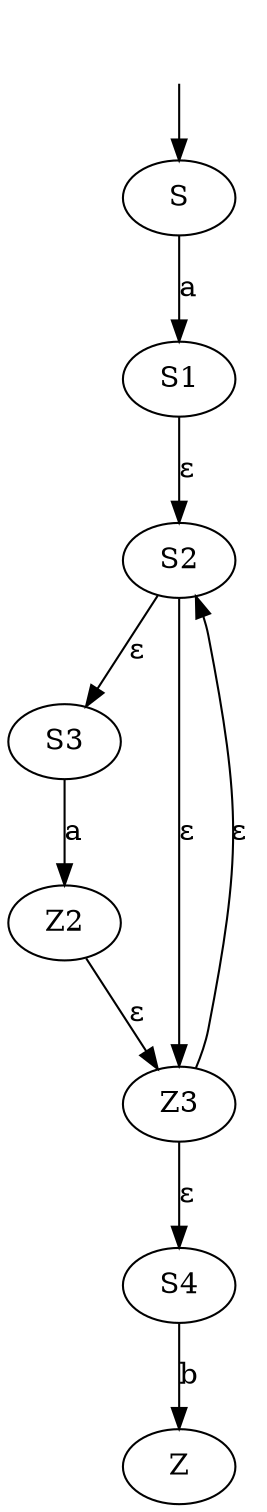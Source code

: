 digraph e2 {

    NULL -> S;
    NULL [style="invis"];
            
    S -> S1 [label=a];

    S1 -> S2 [label=ε];
    S2 -> S3 [label=ε];

    S3 -> Z2 [label=a];

    Z2 -> Z3 [label=ε];
    S2 -> Z3 [label=ε];

    Z3 -> S2 [label=ε];

    Z3 -> S4 [label=ε];
    S4 -> Z [label=b];
      
 }
        
